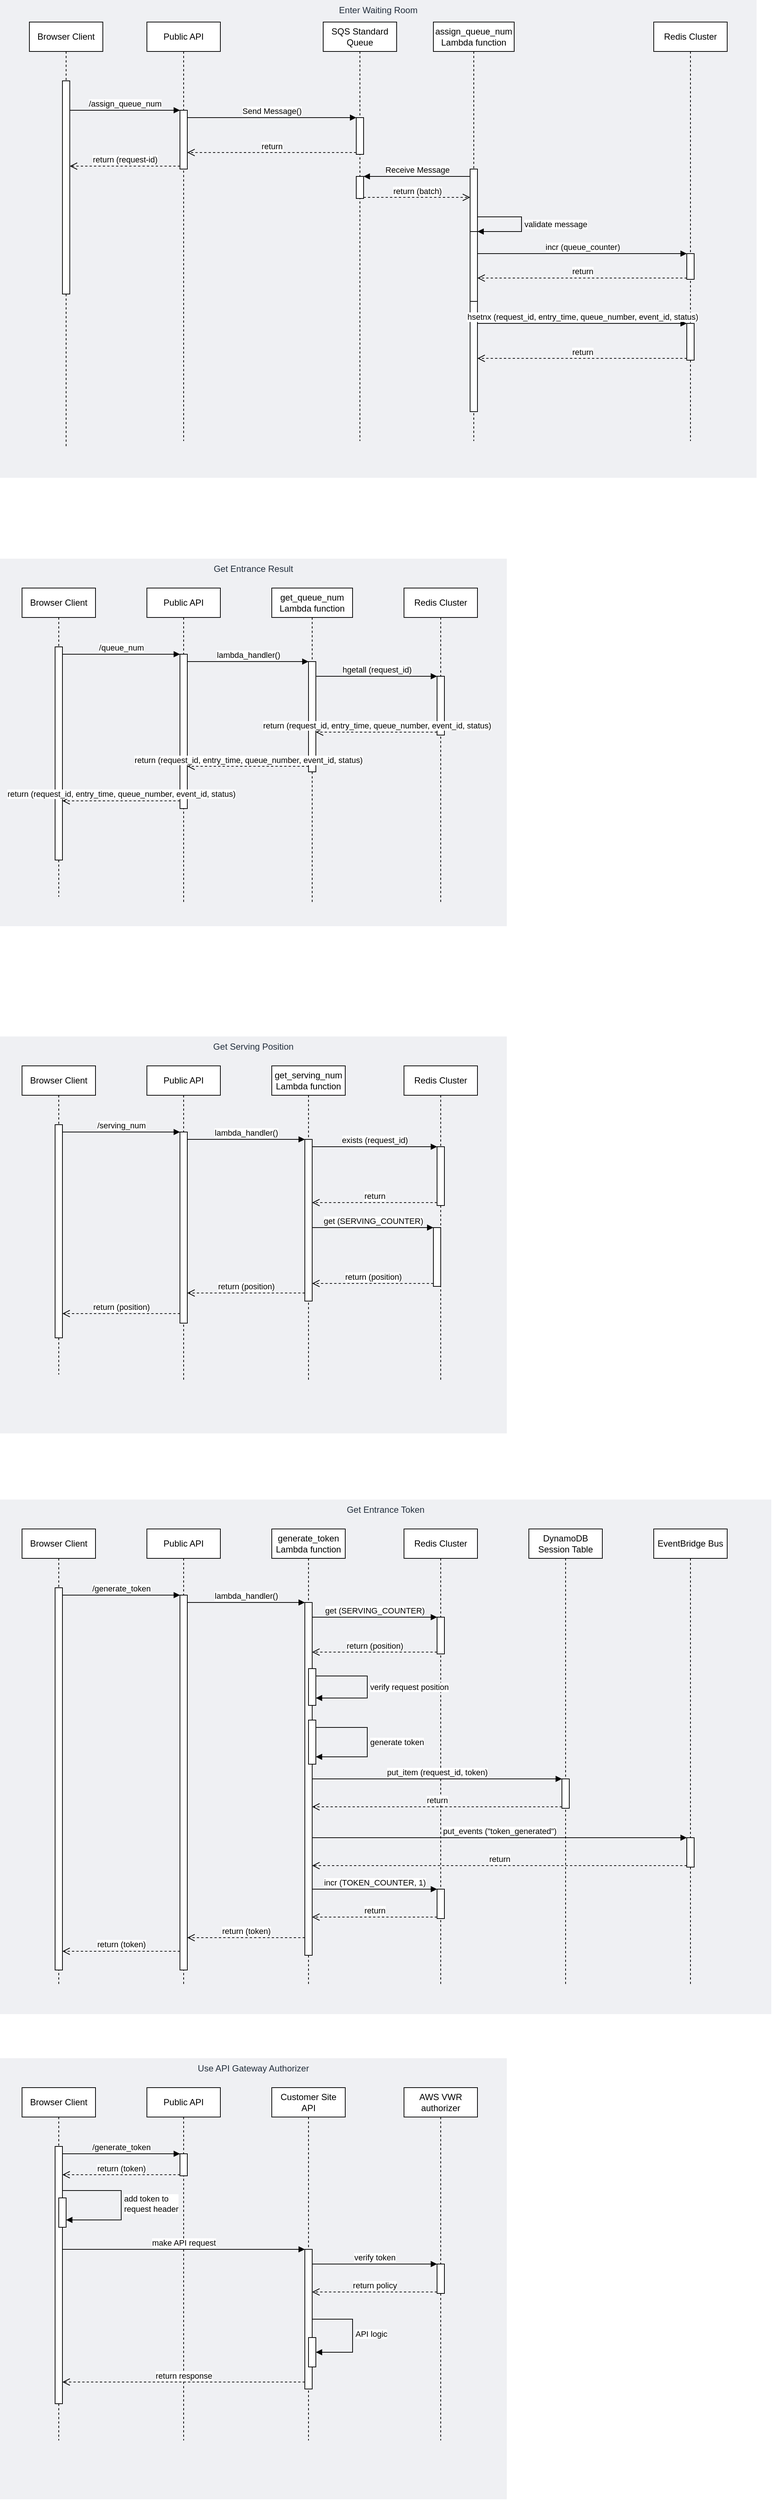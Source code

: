 <mxfile version="14.9.6" type="device"><diagram id="R5-ctAW1UdXHWbgoOjP0" name="Page-1"><mxGraphModel dx="1048" dy="731" grid="1" gridSize="10" guides="1" tooltips="1" connect="1" arrows="1" fold="1" page="1" pageScale="1" pageWidth="1100" pageHeight="850" math="0" shadow="0"><root><mxCell id="0"/><mxCell id="1" parent="0"/><mxCell id="pBiVOFSBVAib28ucBLMt-1" value="Enter Waiting Room" style="fillColor=#EFF0F3;strokeColor=none;dashed=0;verticalAlign=top;fontStyle=0;fontColor=#232F3D;" parent="1" vertex="1"><mxGeometry x="80" y="40" width="1030" height="650" as="geometry"/></mxCell><mxCell id="pBiVOFSBVAib28ucBLMt-2" value="Browser Client" style="shape=umlLifeline;perimeter=lifelinePerimeter;whiteSpace=wrap;html=1;container=1;collapsible=0;recursiveResize=0;outlineConnect=0;" parent="1" vertex="1"><mxGeometry x="120" y="70" width="100" height="580" as="geometry"/></mxCell><mxCell id="pBiVOFSBVAib28ucBLMt-6" value="" style="html=1;points=[];perimeter=orthogonalPerimeter;" parent="pBiVOFSBVAib28ucBLMt-2" vertex="1"><mxGeometry x="45" y="80" width="10" height="290" as="geometry"/></mxCell><mxCell id="pBiVOFSBVAib28ucBLMt-3" value="Public API" style="shape=umlLifeline;perimeter=lifelinePerimeter;whiteSpace=wrap;html=1;container=1;collapsible=0;recursiveResize=0;outlineConnect=0;" parent="1" vertex="1"><mxGeometry x="280" y="70" width="100" height="570" as="geometry"/></mxCell><mxCell id="pBiVOFSBVAib28ucBLMt-4" value="SQS Standard Queue" style="shape=umlLifeline;perimeter=lifelinePerimeter;whiteSpace=wrap;html=1;container=1;collapsible=0;recursiveResize=0;outlineConnect=0;" parent="1" vertex="1"><mxGeometry x="520" y="70" width="100" height="570" as="geometry"/></mxCell><mxCell id="pBiVOFSBVAib28ucBLMt-14" value="" style="html=1;points=[];perimeter=orthogonalPerimeter;" parent="pBiVOFSBVAib28ucBLMt-4" vertex="1"><mxGeometry x="45" y="130" width="10" height="50" as="geometry"/></mxCell><mxCell id="pBiVOFSBVAib28ucBLMt-17" value="" style="html=1;points=[];perimeter=orthogonalPerimeter;" parent="pBiVOFSBVAib28ucBLMt-4" vertex="1"><mxGeometry x="45" y="210" width="10" height="30" as="geometry"/></mxCell><mxCell id="pBiVOFSBVAib28ucBLMt-5" value="assign_queue_num Lambda function" style="shape=umlLifeline;perimeter=lifelinePerimeter;whiteSpace=wrap;html=1;container=1;collapsible=0;recursiveResize=0;outlineConnect=0;" parent="1" vertex="1"><mxGeometry x="670" y="70" width="110" height="570" as="geometry"/></mxCell><mxCell id="pBiVOFSBVAib28ucBLMt-20" value="" style="html=1;points=[];perimeter=orthogonalPerimeter;" parent="pBiVOFSBVAib28ucBLMt-5" vertex="1"><mxGeometry x="50" y="200" width="10" height="330" as="geometry"/></mxCell><mxCell id="pBiVOFSBVAib28ucBLMt-22" value="" style="html=1;points=[];perimeter=orthogonalPerimeter;" parent="pBiVOFSBVAib28ucBLMt-5" vertex="1"><mxGeometry x="50" y="285" width="10" height="95" as="geometry"/></mxCell><mxCell id="pBiVOFSBVAib28ucBLMt-23" value="validate message" style="edgeStyle=orthogonalEdgeStyle;html=1;align=left;spacingLeft=2;endArrow=block;rounded=0;entryX=1;entryY=0;" parent="pBiVOFSBVAib28ucBLMt-5" source="pBiVOFSBVAib28ucBLMt-20" target="pBiVOFSBVAib28ucBLMt-22" edge="1"><mxGeometry relative="1" as="geometry"><mxPoint x="85" y="265" as="sourcePoint"/><Array as="points"><mxPoint x="120" y="265"/><mxPoint x="120" y="285"/></Array></mxGeometry></mxCell><mxCell id="pBiVOFSBVAib28ucBLMt-8" value="" style="html=1;points=[];perimeter=orthogonalPerimeter;" parent="1" vertex="1"><mxGeometry x="325" y="190" width="10" height="80" as="geometry"/></mxCell><mxCell id="pBiVOFSBVAib28ucBLMt-9" value="/assign_queue_num" style="html=1;verticalAlign=bottom;endArrow=block;entryX=0;entryY=0;" parent="1" source="pBiVOFSBVAib28ucBLMt-6" target="pBiVOFSBVAib28ucBLMt-8" edge="1"><mxGeometry relative="1" as="geometry"><mxPoint x="250" y="180" as="sourcePoint"/></mxGeometry></mxCell><mxCell id="pBiVOFSBVAib28ucBLMt-10" value="return (request-id)" style="html=1;verticalAlign=bottom;endArrow=open;dashed=1;endSize=8;exitX=0;exitY=0.95;" parent="1" source="pBiVOFSBVAib28ucBLMt-8" target="pBiVOFSBVAib28ucBLMt-6" edge="1"><mxGeometry relative="1" as="geometry"><mxPoint x="190" y="266" as="targetPoint"/></mxGeometry></mxCell><mxCell id="pBiVOFSBVAib28ucBLMt-15" value="Send Message()" style="html=1;verticalAlign=bottom;endArrow=block;entryX=0;entryY=0;" parent="1" source="pBiVOFSBVAib28ucBLMt-8" target="pBiVOFSBVAib28ucBLMt-14" edge="1"><mxGeometry relative="1" as="geometry"><mxPoint x="410" y="200" as="sourcePoint"/></mxGeometry></mxCell><mxCell id="pBiVOFSBVAib28ucBLMt-16" value="return" style="html=1;verticalAlign=bottom;endArrow=open;dashed=1;endSize=8;exitX=0;exitY=0.95;" parent="1" source="pBiVOFSBVAib28ucBLMt-14" target="pBiVOFSBVAib28ucBLMt-8" edge="1"><mxGeometry relative="1" as="geometry"><mxPoint x="410" y="276" as="targetPoint"/></mxGeometry></mxCell><mxCell id="pBiVOFSBVAib28ucBLMt-18" value="Receive Message" style="html=1;verticalAlign=bottom;endArrow=block;entryX=1;entryY=0;" parent="1" source="pBiVOFSBVAib28ucBLMt-20" target="pBiVOFSBVAib28ucBLMt-17" edge="1"><mxGeometry relative="1" as="geometry"><mxPoint x="700" y="280" as="sourcePoint"/></mxGeometry></mxCell><mxCell id="pBiVOFSBVAib28ucBLMt-19" value="return (batch)" style="html=1;verticalAlign=bottom;endArrow=open;dashed=1;endSize=8;exitX=1;exitY=0.95;" parent="1" source="pBiVOFSBVAib28ucBLMt-17" target="pBiVOFSBVAib28ucBLMt-20" edge="1"><mxGeometry relative="1" as="geometry"><mxPoint x="700" y="337" as="targetPoint"/></mxGeometry></mxCell><mxCell id="pBiVOFSBVAib28ucBLMt-21" value="Redis Cluster" style="shape=umlLifeline;perimeter=lifelinePerimeter;whiteSpace=wrap;html=1;container=1;collapsible=0;recursiveResize=0;outlineConnect=0;" parent="1" vertex="1"><mxGeometry x="970" y="70" width="100" height="570" as="geometry"/></mxCell><mxCell id="pBiVOFSBVAib28ucBLMt-25" value="" style="html=1;points=[];perimeter=orthogonalPerimeter;" parent="pBiVOFSBVAib28ucBLMt-21" vertex="1"><mxGeometry x="45" y="315" width="10" height="35" as="geometry"/></mxCell><mxCell id="pBiVOFSBVAib28ucBLMt-29" value="" style="html=1;points=[];perimeter=orthogonalPerimeter;" parent="pBiVOFSBVAib28ucBLMt-21" vertex="1"><mxGeometry x="45" y="410" width="10" height="50" as="geometry"/></mxCell><mxCell id="pBiVOFSBVAib28ucBLMt-26" value="incr (queue_counter)" style="html=1;verticalAlign=bottom;endArrow=block;entryX=0;entryY=0;" parent="1" source="pBiVOFSBVAib28ucBLMt-22" target="pBiVOFSBVAib28ucBLMt-25" edge="1"><mxGeometry relative="1" as="geometry"><mxPoint x="830" y="385" as="sourcePoint"/></mxGeometry></mxCell><mxCell id="pBiVOFSBVAib28ucBLMt-27" value="return" style="html=1;verticalAlign=bottom;endArrow=open;dashed=1;endSize=8;exitX=0;exitY=0.95;" parent="1" source="pBiVOFSBVAib28ucBLMt-25" target="pBiVOFSBVAib28ucBLMt-22" edge="1"><mxGeometry relative="1" as="geometry"><mxPoint x="830" y="461" as="targetPoint"/></mxGeometry></mxCell><mxCell id="pBiVOFSBVAib28ucBLMt-30" value="hsetnx (request_id, entry_time, queue_number, event_id, status)" style="html=1;verticalAlign=bottom;endArrow=block;entryX=0;entryY=0;" parent="1" source="pBiVOFSBVAib28ucBLMt-20" target="pBiVOFSBVAib28ucBLMt-29" edge="1"><mxGeometry relative="1" as="geometry"><mxPoint x="830" y="480" as="sourcePoint"/></mxGeometry></mxCell><mxCell id="pBiVOFSBVAib28ucBLMt-31" value="return" style="html=1;verticalAlign=bottom;endArrow=open;dashed=1;endSize=8;exitX=0;exitY=0.95;" parent="1" source="pBiVOFSBVAib28ucBLMt-29" target="pBiVOFSBVAib28ucBLMt-20" edge="1"><mxGeometry relative="1" as="geometry"><mxPoint x="830" y="556" as="targetPoint"/></mxGeometry></mxCell><mxCell id="pBiVOFSBVAib28ucBLMt-32" value="Get Entrance Result" style="fillColor=#EFF0F3;strokeColor=none;dashed=0;verticalAlign=top;fontStyle=0;fontColor=#232F3D;" parent="1" vertex="1"><mxGeometry x="80" y="800" width="690" height="500" as="geometry"/></mxCell><mxCell id="pBiVOFSBVAib28ucBLMt-33" value="Browser Client" style="shape=umlLifeline;perimeter=lifelinePerimeter;whiteSpace=wrap;html=1;container=1;collapsible=0;recursiveResize=0;outlineConnect=0;" parent="1" vertex="1"><mxGeometry x="110" y="840" width="100" height="420" as="geometry"/></mxCell><mxCell id="pBiVOFSBVAib28ucBLMt-34" value="" style="html=1;points=[];perimeter=orthogonalPerimeter;" parent="pBiVOFSBVAib28ucBLMt-33" vertex="1"><mxGeometry x="45" y="80" width="10" height="290" as="geometry"/></mxCell><mxCell id="pBiVOFSBVAib28ucBLMt-37" value="Public API" style="shape=umlLifeline;perimeter=lifelinePerimeter;whiteSpace=wrap;html=1;container=1;collapsible=0;recursiveResize=0;outlineConnect=0;" parent="1" vertex="1"><mxGeometry x="280" y="840" width="100" height="430" as="geometry"/></mxCell><mxCell id="pBiVOFSBVAib28ucBLMt-45" value="" style="html=1;points=[];perimeter=orthogonalPerimeter;" parent="pBiVOFSBVAib28ucBLMt-37" vertex="1"><mxGeometry x="45" y="90" width="10" height="210" as="geometry"/></mxCell><mxCell id="pBiVOFSBVAib28ucBLMt-38" value="get_queue_num Lambda function" style="shape=umlLifeline;perimeter=lifelinePerimeter;whiteSpace=wrap;html=1;container=1;collapsible=0;recursiveResize=0;outlineConnect=0;" parent="1" vertex="1"><mxGeometry x="450" y="840" width="110" height="430" as="geometry"/></mxCell><mxCell id="pBiVOFSBVAib28ucBLMt-48" value="" style="html=1;points=[];perimeter=orthogonalPerimeter;" parent="pBiVOFSBVAib28ucBLMt-38" vertex="1"><mxGeometry x="50" y="100" width="10" height="150" as="geometry"/></mxCell><mxCell id="pBiVOFSBVAib28ucBLMt-42" value="Redis Cluster" style="shape=umlLifeline;perimeter=lifelinePerimeter;whiteSpace=wrap;html=1;container=1;collapsible=0;recursiveResize=0;outlineConnect=0;" parent="1" vertex="1"><mxGeometry x="630" y="840" width="100" height="430" as="geometry"/></mxCell><mxCell id="pBiVOFSBVAib28ucBLMt-51" value="" style="html=1;points=[];perimeter=orthogonalPerimeter;" parent="pBiVOFSBVAib28ucBLMt-42" vertex="1"><mxGeometry x="45" y="120" width="10" height="80" as="geometry"/></mxCell><mxCell id="pBiVOFSBVAib28ucBLMt-46" value="/queue_num" style="html=1;verticalAlign=bottom;endArrow=block;entryX=0;entryY=0;" parent="1" source="pBiVOFSBVAib28ucBLMt-34" target="pBiVOFSBVAib28ucBLMt-45" edge="1"><mxGeometry relative="1" as="geometry"><mxPoint x="220" y="930" as="sourcePoint"/></mxGeometry></mxCell><mxCell id="pBiVOFSBVAib28ucBLMt-47" value="return&amp;nbsp;(request_id, entry_time, queue_number, event_id, status)" style="html=1;verticalAlign=bottom;endArrow=open;dashed=1;endSize=8;exitX=0;exitY=0.95;" parent="1" source="pBiVOFSBVAib28ucBLMt-45" target="pBiVOFSBVAib28ucBLMt-34" edge="1"><mxGeometry relative="1" as="geometry"><mxPoint x="220" y="1006" as="targetPoint"/></mxGeometry></mxCell><mxCell id="pBiVOFSBVAib28ucBLMt-49" value="lambda_handler()" style="html=1;verticalAlign=bottom;endArrow=block;entryX=0;entryY=0;" parent="1" source="pBiVOFSBVAib28ucBLMt-45" target="pBiVOFSBVAib28ucBLMt-48" edge="1"><mxGeometry relative="1" as="geometry"><mxPoint x="370" y="940" as="sourcePoint"/></mxGeometry></mxCell><mxCell id="pBiVOFSBVAib28ucBLMt-50" value="return&amp;nbsp;(request_id, entry_time, queue_number, event_id, status)" style="html=1;verticalAlign=bottom;endArrow=open;dashed=1;endSize=8;exitX=0;exitY=0.95;" parent="1" source="pBiVOFSBVAib28ucBLMt-48" target="pBiVOFSBVAib28ucBLMt-45" edge="1"><mxGeometry relative="1" as="geometry"><mxPoint x="370" y="1016" as="targetPoint"/></mxGeometry></mxCell><mxCell id="pBiVOFSBVAib28ucBLMt-52" value="hgetall (request_id)" style="html=1;verticalAlign=bottom;endArrow=block;entryX=0;entryY=0;" parent="1" source="pBiVOFSBVAib28ucBLMt-48" target="pBiVOFSBVAib28ucBLMt-51" edge="1"><mxGeometry relative="1" as="geometry"><mxPoint x="570" y="970" as="sourcePoint"/></mxGeometry></mxCell><mxCell id="pBiVOFSBVAib28ucBLMt-53" value="return&amp;nbsp;(request_id, entry_time, queue_number, event_id, status)" style="html=1;verticalAlign=bottom;endArrow=open;dashed=1;endSize=8;exitX=0;exitY=0.95;" parent="1" source="pBiVOFSBVAib28ucBLMt-51" target="pBiVOFSBVAib28ucBLMt-48" edge="1"><mxGeometry relative="1" as="geometry"><mxPoint x="570" y="1046" as="targetPoint"/></mxGeometry></mxCell><mxCell id="pBiVOFSBVAib28ucBLMt-55" value="Get Serving Position" style="fillColor=#EFF0F3;strokeColor=none;dashed=0;verticalAlign=top;fontStyle=0;fontColor=#232F3D;" parent="1" vertex="1"><mxGeometry x="80" y="1450" width="690" height="540" as="geometry"/></mxCell><mxCell id="pBiVOFSBVAib28ucBLMt-56" value="Browser Client" style="shape=umlLifeline;perimeter=lifelinePerimeter;whiteSpace=wrap;html=1;container=1;collapsible=0;recursiveResize=0;outlineConnect=0;" parent="1" vertex="1"><mxGeometry x="110" y="1490" width="100" height="420" as="geometry"/></mxCell><mxCell id="pBiVOFSBVAib28ucBLMt-57" value="" style="html=1;points=[];perimeter=orthogonalPerimeter;" parent="pBiVOFSBVAib28ucBLMt-56" vertex="1"><mxGeometry x="45" y="80" width="10" height="290" as="geometry"/></mxCell><mxCell id="pBiVOFSBVAib28ucBLMt-58" value="Public API" style="shape=umlLifeline;perimeter=lifelinePerimeter;whiteSpace=wrap;html=1;container=1;collapsible=0;recursiveResize=0;outlineConnect=0;" parent="1" vertex="1"><mxGeometry x="280" y="1490" width="100" height="430" as="geometry"/></mxCell><mxCell id="pBiVOFSBVAib28ucBLMt-59" value="" style="html=1;points=[];perimeter=orthogonalPerimeter;" parent="pBiVOFSBVAib28ucBLMt-58" vertex="1"><mxGeometry x="45" y="90" width="10" height="260" as="geometry"/></mxCell><mxCell id="pBiVOFSBVAib28ucBLMt-60" value="get_serving_num Lambda function" style="shape=umlLifeline;perimeter=lifelinePerimeter;whiteSpace=wrap;html=1;container=1;collapsible=0;recursiveResize=0;outlineConnect=0;" parent="1" vertex="1"><mxGeometry x="450" y="1490" width="100" height="430" as="geometry"/></mxCell><mxCell id="pBiVOFSBVAib28ucBLMt-61" value="" style="html=1;points=[];perimeter=orthogonalPerimeter;" parent="pBiVOFSBVAib28ucBLMt-60" vertex="1"><mxGeometry x="45" y="100" width="10" height="220" as="geometry"/></mxCell><mxCell id="pBiVOFSBVAib28ucBLMt-62" value="Redis Cluster" style="shape=umlLifeline;perimeter=lifelinePerimeter;whiteSpace=wrap;html=1;container=1;collapsible=0;recursiveResize=0;outlineConnect=0;" parent="1" vertex="1"><mxGeometry x="630" y="1490" width="100" height="430" as="geometry"/></mxCell><mxCell id="pBiVOFSBVAib28ucBLMt-63" value="" style="html=1;points=[];perimeter=orthogonalPerimeter;" parent="pBiVOFSBVAib28ucBLMt-62" vertex="1"><mxGeometry x="40" y="220" width="10" height="80" as="geometry"/></mxCell><mxCell id="pBiVOFSBVAib28ucBLMt-88" value="" style="html=1;points=[];perimeter=orthogonalPerimeter;" parent="pBiVOFSBVAib28ucBLMt-62" vertex="1"><mxGeometry x="45" y="110" width="10" height="80" as="geometry"/></mxCell><mxCell id="pBiVOFSBVAib28ucBLMt-64" value="/serving_num" style="html=1;verticalAlign=bottom;endArrow=block;entryX=0;entryY=0;" parent="1" source="pBiVOFSBVAib28ucBLMt-57" target="pBiVOFSBVAib28ucBLMt-59" edge="1"><mxGeometry relative="1" as="geometry"><mxPoint x="220" y="1580" as="sourcePoint"/></mxGeometry></mxCell><mxCell id="pBiVOFSBVAib28ucBLMt-65" value="return (position)" style="html=1;verticalAlign=bottom;endArrow=open;dashed=1;endSize=8;exitX=0;exitY=0.95;" parent="1" source="pBiVOFSBVAib28ucBLMt-59" target="pBiVOFSBVAib28ucBLMt-57" edge="1"><mxGeometry relative="1" as="geometry"><mxPoint x="220" y="1656" as="targetPoint"/></mxGeometry></mxCell><mxCell id="pBiVOFSBVAib28ucBLMt-66" value="lambda_handler()" style="html=1;verticalAlign=bottom;endArrow=block;entryX=0;entryY=0;" parent="1" source="pBiVOFSBVAib28ucBLMt-59" target="pBiVOFSBVAib28ucBLMt-61" edge="1"><mxGeometry relative="1" as="geometry"><mxPoint x="370" y="1590" as="sourcePoint"/></mxGeometry></mxCell><mxCell id="pBiVOFSBVAib28ucBLMt-67" value="return (position)" style="html=1;verticalAlign=bottom;endArrow=open;dashed=1;endSize=8;exitX=0;exitY=0.95;" parent="1" source="pBiVOFSBVAib28ucBLMt-61" target="pBiVOFSBVAib28ucBLMt-59" edge="1"><mxGeometry relative="1" as="geometry"><mxPoint x="370" y="1666" as="targetPoint"/></mxGeometry></mxCell><mxCell id="pBiVOFSBVAib28ucBLMt-68" value="get (SERVING_COUNTER)" style="html=1;verticalAlign=bottom;endArrow=block;entryX=0;entryY=0;" parent="1" source="pBiVOFSBVAib28ucBLMt-61" target="pBiVOFSBVAib28ucBLMt-63" edge="1"><mxGeometry relative="1" as="geometry"><mxPoint x="570" y="1620" as="sourcePoint"/></mxGeometry></mxCell><mxCell id="pBiVOFSBVAib28ucBLMt-69" value="return (position)" style="html=1;verticalAlign=bottom;endArrow=open;dashed=1;endSize=8;exitX=0;exitY=0.95;" parent="1" source="pBiVOFSBVAib28ucBLMt-63" target="pBiVOFSBVAib28ucBLMt-61" edge="1"><mxGeometry relative="1" as="geometry"><mxPoint x="570" y="1696" as="targetPoint"/></mxGeometry></mxCell><mxCell id="pBiVOFSBVAib28ucBLMt-70" value="Get Entrance Token" style="fillColor=#EFF0F3;strokeColor=none;dashed=0;verticalAlign=top;fontStyle=0;fontColor=#232F3D;" parent="1" vertex="1"><mxGeometry x="80" y="2080" width="1050" height="700" as="geometry"/></mxCell><mxCell id="pBiVOFSBVAib28ucBLMt-71" value="Browser Client" style="shape=umlLifeline;perimeter=lifelinePerimeter;whiteSpace=wrap;html=1;container=1;collapsible=0;recursiveResize=0;outlineConnect=0;" parent="1" vertex="1"><mxGeometry x="110" y="2120" width="100" height="620" as="geometry"/></mxCell><mxCell id="pBiVOFSBVAib28ucBLMt-72" value="" style="html=1;points=[];perimeter=orthogonalPerimeter;" parent="pBiVOFSBVAib28ucBLMt-71" vertex="1"><mxGeometry x="45" y="80" width="10" height="520" as="geometry"/></mxCell><mxCell id="pBiVOFSBVAib28ucBLMt-73" value="Public API" style="shape=umlLifeline;perimeter=lifelinePerimeter;whiteSpace=wrap;html=1;container=1;collapsible=0;recursiveResize=0;outlineConnect=0;" parent="1" vertex="1"><mxGeometry x="280" y="2120" width="100" height="620" as="geometry"/></mxCell><mxCell id="pBiVOFSBVAib28ucBLMt-74" value="" style="html=1;points=[];perimeter=orthogonalPerimeter;" parent="pBiVOFSBVAib28ucBLMt-73" vertex="1"><mxGeometry x="45" y="90" width="10" height="510" as="geometry"/></mxCell><mxCell id="pBiVOFSBVAib28ucBLMt-75" value="generate_token Lambda function" style="shape=umlLifeline;perimeter=lifelinePerimeter;whiteSpace=wrap;html=1;container=1;collapsible=0;recursiveResize=0;outlineConnect=0;" parent="1" vertex="1"><mxGeometry x="450" y="2120" width="100" height="620" as="geometry"/></mxCell><mxCell id="pBiVOFSBVAib28ucBLMt-76" value="" style="html=1;points=[];perimeter=orthogonalPerimeter;" parent="pBiVOFSBVAib28ucBLMt-75" vertex="1"><mxGeometry x="45" y="100" width="10" height="480" as="geometry"/></mxCell><mxCell id="pBiVOFSBVAib28ucBLMt-77" value="Redis Cluster" style="shape=umlLifeline;perimeter=lifelinePerimeter;whiteSpace=wrap;html=1;container=1;collapsible=0;recursiveResize=0;outlineConnect=0;" parent="1" vertex="1"><mxGeometry x="630" y="2120" width="100" height="620" as="geometry"/></mxCell><mxCell id="pBiVOFSBVAib28ucBLMt-78" value="" style="html=1;points=[];perimeter=orthogonalPerimeter;" parent="pBiVOFSBVAib28ucBLMt-77" vertex="1"><mxGeometry x="45" y="120" width="10" height="50" as="geometry"/></mxCell><mxCell id="1d7tvZN0offR3pH7Wxo2-17" value="" style="html=1;points=[];perimeter=orthogonalPerimeter;" parent="pBiVOFSBVAib28ucBLMt-77" vertex="1"><mxGeometry x="45" y="490" width="10" height="40" as="geometry"/></mxCell><mxCell id="pBiVOFSBVAib28ucBLMt-79" value="/generate_token" style="html=1;verticalAlign=bottom;endArrow=block;entryX=0;entryY=0;" parent="1" source="pBiVOFSBVAib28ucBLMt-72" target="pBiVOFSBVAib28ucBLMt-74" edge="1"><mxGeometry relative="1" as="geometry"><mxPoint x="220" y="2210" as="sourcePoint"/></mxGeometry></mxCell><mxCell id="pBiVOFSBVAib28ucBLMt-80" value="return (token)" style="html=1;verticalAlign=bottom;endArrow=open;dashed=1;endSize=8;exitX=0;exitY=0.95;" parent="1" source="pBiVOFSBVAib28ucBLMt-74" target="pBiVOFSBVAib28ucBLMt-72" edge="1"><mxGeometry relative="1" as="geometry"><mxPoint x="220" y="2286" as="targetPoint"/></mxGeometry></mxCell><mxCell id="pBiVOFSBVAib28ucBLMt-81" value="lambda_handler()" style="html=1;verticalAlign=bottom;endArrow=block;entryX=0;entryY=0;" parent="1" source="pBiVOFSBVAib28ucBLMt-74" target="pBiVOFSBVAib28ucBLMt-76" edge="1"><mxGeometry relative="1" as="geometry"><mxPoint x="370" y="2220" as="sourcePoint"/></mxGeometry></mxCell><mxCell id="pBiVOFSBVAib28ucBLMt-82" value="return (token)" style="html=1;verticalAlign=bottom;endArrow=open;dashed=1;endSize=8;exitX=0;exitY=0.95;" parent="1" source="pBiVOFSBVAib28ucBLMt-76" target="pBiVOFSBVAib28ucBLMt-74" edge="1"><mxGeometry relative="1" as="geometry"><mxPoint x="370" y="2296" as="targetPoint"/></mxGeometry></mxCell><mxCell id="pBiVOFSBVAib28ucBLMt-83" value="get (SERVING_COUNTER)" style="html=1;verticalAlign=bottom;endArrow=block;entryX=0;entryY=0;" parent="1" source="pBiVOFSBVAib28ucBLMt-76" target="pBiVOFSBVAib28ucBLMt-78" edge="1"><mxGeometry relative="1" as="geometry"><mxPoint x="570" y="2250" as="sourcePoint"/></mxGeometry></mxCell><mxCell id="pBiVOFSBVAib28ucBLMt-84" value="return (position)" style="html=1;verticalAlign=bottom;endArrow=open;dashed=1;endSize=8;exitX=0;exitY=0.95;" parent="1" source="pBiVOFSBVAib28ucBLMt-78" target="pBiVOFSBVAib28ucBLMt-76" edge="1"><mxGeometry relative="1" as="geometry"><mxPoint x="570" y="2326" as="targetPoint"/></mxGeometry></mxCell><mxCell id="pBiVOFSBVAib28ucBLMt-89" value="exists (request_id)" style="html=1;verticalAlign=bottom;endArrow=block;entryX=0;entryY=0;" parent="1" source="pBiVOFSBVAib28ucBLMt-61" target="pBiVOFSBVAib28ucBLMt-88" edge="1"><mxGeometry relative="1" as="geometry"><mxPoint x="550" y="1600" as="sourcePoint"/></mxGeometry></mxCell><mxCell id="pBiVOFSBVAib28ucBLMt-90" value="return" style="html=1;verticalAlign=bottom;endArrow=open;dashed=1;endSize=8;exitX=0;exitY=0.95;" parent="1" source="pBiVOFSBVAib28ucBLMt-88" target="pBiVOFSBVAib28ucBLMt-61" edge="1"><mxGeometry relative="1" as="geometry"><mxPoint x="550" y="1676" as="targetPoint"/></mxGeometry></mxCell><mxCell id="pBiVOFSBVAib28ucBLMt-91" value="DynamoDB Session Table" style="shape=umlLifeline;perimeter=lifelinePerimeter;whiteSpace=wrap;html=1;container=1;collapsible=0;recursiveResize=0;outlineConnect=0;" parent="1" vertex="1"><mxGeometry x="800" y="2120" width="100" height="620" as="geometry"/></mxCell><mxCell id="1d7tvZN0offR3pH7Wxo2-3" value="" style="html=1;points=[];perimeter=orthogonalPerimeter;" parent="1" vertex="1"><mxGeometry x="500" y="2380" width="10" height="60" as="geometry"/></mxCell><mxCell id="1d7tvZN0offR3pH7Wxo2-4" value="generate token" style="edgeStyle=orthogonalEdgeStyle;html=1;align=left;spacingLeft=2;endArrow=block;rounded=0;" parent="1" source="1d7tvZN0offR3pH7Wxo2-3" target="1d7tvZN0offR3pH7Wxo2-3" edge="1"><mxGeometry relative="1" as="geometry"><mxPoint x="505" y="2430" as="sourcePoint"/><Array as="points"><mxPoint x="580" y="2390"/><mxPoint x="580" y="2430"/></Array></mxGeometry></mxCell><mxCell id="1d7tvZN0offR3pH7Wxo2-5" value="" style="html=1;points=[];perimeter=orthogonalPerimeter;" parent="1" vertex="1"><mxGeometry x="500" y="2310" width="10" height="50" as="geometry"/></mxCell><mxCell id="1d7tvZN0offR3pH7Wxo2-6" value="verify request position" style="edgeStyle=orthogonalEdgeStyle;html=1;align=left;spacingLeft=2;endArrow=block;rounded=0;" parent="1" source="1d7tvZN0offR3pH7Wxo2-5" target="1d7tvZN0offR3pH7Wxo2-5" edge="1"><mxGeometry relative="1" as="geometry"><mxPoint x="505" y="2330" as="sourcePoint"/><Array as="points"><mxPoint x="580" y="2320"/><mxPoint x="580" y="2350"/></Array></mxGeometry></mxCell><mxCell id="1d7tvZN0offR3pH7Wxo2-7" value="EventBridge Bus" style="shape=umlLifeline;perimeter=lifelinePerimeter;whiteSpace=wrap;html=1;container=1;collapsible=0;recursiveResize=0;outlineConnect=0;" parent="1" vertex="1"><mxGeometry x="970" y="2120" width="100" height="620" as="geometry"/></mxCell><mxCell id="1d7tvZN0offR3pH7Wxo2-11" value="" style="html=1;points=[];perimeter=orthogonalPerimeter;" parent="1" vertex="1"><mxGeometry x="845" y="2460" width="10" height="40" as="geometry"/></mxCell><mxCell id="1d7tvZN0offR3pH7Wxo2-12" value="put_item (request_id, token)" style="html=1;verticalAlign=bottom;endArrow=block;entryX=0;entryY=0;" parent="1" source="pBiVOFSBVAib28ucBLMt-76" target="1d7tvZN0offR3pH7Wxo2-11" edge="1"><mxGeometry relative="1" as="geometry"><mxPoint x="760" y="2460" as="sourcePoint"/></mxGeometry></mxCell><mxCell id="1d7tvZN0offR3pH7Wxo2-13" value="return" style="html=1;verticalAlign=bottom;endArrow=open;dashed=1;endSize=8;exitX=0;exitY=0.95;" parent="1" source="1d7tvZN0offR3pH7Wxo2-11" target="pBiVOFSBVAib28ucBLMt-76" edge="1"><mxGeometry relative="1" as="geometry"><mxPoint x="760" y="2536" as="targetPoint"/></mxGeometry></mxCell><mxCell id="1d7tvZN0offR3pH7Wxo2-14" value="" style="html=1;points=[];perimeter=orthogonalPerimeter;" parent="1" vertex="1"><mxGeometry x="1015" y="2540" width="10" height="40" as="geometry"/></mxCell><mxCell id="1d7tvZN0offR3pH7Wxo2-15" value="put_events (&quot;token_generated&quot;)" style="html=1;verticalAlign=bottom;endArrow=block;entryX=0;entryY=0;" parent="1" source="pBiVOFSBVAib28ucBLMt-76" target="1d7tvZN0offR3pH7Wxo2-14" edge="1"><mxGeometry relative="1" as="geometry"><mxPoint x="700" y="2540" as="sourcePoint"/></mxGeometry></mxCell><mxCell id="1d7tvZN0offR3pH7Wxo2-16" value="return" style="html=1;verticalAlign=bottom;endArrow=open;dashed=1;endSize=8;exitX=0;exitY=0.95;" parent="1" source="1d7tvZN0offR3pH7Wxo2-14" target="pBiVOFSBVAib28ucBLMt-76" edge="1"><mxGeometry relative="1" as="geometry"><mxPoint x="700" y="2616" as="targetPoint"/></mxGeometry></mxCell><mxCell id="1d7tvZN0offR3pH7Wxo2-18" value="incr (TOKEN_COUNTER, 1)" style="html=1;verticalAlign=bottom;endArrow=block;entryX=0;entryY=0;" parent="1" source="pBiVOFSBVAib28ucBLMt-76" target="1d7tvZN0offR3pH7Wxo2-17" edge="1"><mxGeometry relative="1" as="geometry"><mxPoint x="530" y="2610" as="sourcePoint"/></mxGeometry></mxCell><mxCell id="1d7tvZN0offR3pH7Wxo2-19" value="return" style="html=1;verticalAlign=bottom;endArrow=open;dashed=1;endSize=8;exitX=0;exitY=0.95;" parent="1" source="1d7tvZN0offR3pH7Wxo2-17" target="pBiVOFSBVAib28ucBLMt-76" edge="1"><mxGeometry relative="1" as="geometry"><mxPoint x="530" y="2648" as="targetPoint"/></mxGeometry></mxCell><mxCell id="1d7tvZN0offR3pH7Wxo2-21" value="Use API Gateway Authorizer" style="fillColor=#EFF0F3;strokeColor=none;dashed=0;verticalAlign=top;fontStyle=0;fontColor=#232F3D;" parent="1" vertex="1"><mxGeometry x="80" y="2840" width="690" height="600" as="geometry"/></mxCell><mxCell id="1d7tvZN0offR3pH7Wxo2-22" value="Browser Client" style="shape=umlLifeline;perimeter=lifelinePerimeter;whiteSpace=wrap;html=1;container=1;collapsible=0;recursiveResize=0;outlineConnect=0;" parent="1" vertex="1"><mxGeometry x="110" y="2880" width="100" height="480" as="geometry"/></mxCell><mxCell id="1d7tvZN0offR3pH7Wxo2-23" value="" style="html=1;points=[];perimeter=orthogonalPerimeter;" parent="1d7tvZN0offR3pH7Wxo2-22" vertex="1"><mxGeometry x="45" y="80" width="10" height="350" as="geometry"/></mxCell><mxCell id="1d7tvZN0offR3pH7Wxo2-24" value="Public API" style="shape=umlLifeline;perimeter=lifelinePerimeter;whiteSpace=wrap;html=1;container=1;collapsible=0;recursiveResize=0;outlineConnect=0;" parent="1" vertex="1"><mxGeometry x="280" y="2880" width="100" height="480" as="geometry"/></mxCell><mxCell id="1d7tvZN0offR3pH7Wxo2-25" value="" style="html=1;points=[];perimeter=orthogonalPerimeter;" parent="1d7tvZN0offR3pH7Wxo2-24" vertex="1"><mxGeometry x="45" y="90" width="10" height="30" as="geometry"/></mxCell><mxCell id="1d7tvZN0offR3pH7Wxo2-26" value="Customer Site API" style="shape=umlLifeline;perimeter=lifelinePerimeter;whiteSpace=wrap;html=1;container=1;collapsible=0;recursiveResize=0;outlineConnect=0;" parent="1" vertex="1"><mxGeometry x="450" y="2880" width="100" height="480" as="geometry"/></mxCell><mxCell id="1d7tvZN0offR3pH7Wxo2-28" value="AWS VWR authorizer" style="shape=umlLifeline;perimeter=lifelinePerimeter;whiteSpace=wrap;html=1;container=1;collapsible=0;recursiveResize=0;outlineConnect=0;" parent="1" vertex="1"><mxGeometry x="630" y="2880" width="100" height="480" as="geometry"/></mxCell><mxCell id="1d7tvZN0offR3pH7Wxo2-31" value="/generate_token" style="html=1;verticalAlign=bottom;endArrow=block;entryX=0;entryY=0;" parent="1" source="1d7tvZN0offR3pH7Wxo2-23" target="1d7tvZN0offR3pH7Wxo2-25" edge="1"><mxGeometry relative="1" as="geometry"><mxPoint x="220" y="2970" as="sourcePoint"/></mxGeometry></mxCell><mxCell id="1d7tvZN0offR3pH7Wxo2-32" value="return (token)" style="html=1;verticalAlign=bottom;endArrow=open;dashed=1;endSize=8;exitX=0;exitY=0.95;" parent="1" source="1d7tvZN0offR3pH7Wxo2-25" target="1d7tvZN0offR3pH7Wxo2-23" edge="1"><mxGeometry relative="1" as="geometry"><mxPoint x="220" y="3046" as="targetPoint"/><Array as="points"/></mxGeometry></mxCell><mxCell id="1d7tvZN0offR3pH7Wxo2-51" value="" style="html=1;points=[];perimeter=orthogonalPerimeter;" parent="1" vertex="1"><mxGeometry x="160" y="3030" width="10" height="40" as="geometry"/></mxCell><mxCell id="1d7tvZN0offR3pH7Wxo2-52" value="add token to&lt;br&gt;request header" style="edgeStyle=orthogonalEdgeStyle;html=1;align=left;spacingLeft=2;endArrow=block;rounded=0;" parent="1" source="1d7tvZN0offR3pH7Wxo2-23" target="1d7tvZN0offR3pH7Wxo2-51" edge="1"><mxGeometry relative="1" as="geometry"><mxPoint x="215" y="3040" as="sourcePoint"/><Array as="points"><mxPoint x="245" y="3020"/><mxPoint x="245" y="3060"/></Array></mxGeometry></mxCell><mxCell id="1d7tvZN0offR3pH7Wxo2-53" value="" style="html=1;points=[];perimeter=orthogonalPerimeter;" parent="1" vertex="1"><mxGeometry x="495" y="3100" width="10" height="190" as="geometry"/></mxCell><mxCell id="1d7tvZN0offR3pH7Wxo2-54" value="make API request" style="html=1;verticalAlign=bottom;endArrow=block;entryX=0;entryY=0;" parent="1" source="1d7tvZN0offR3pH7Wxo2-23" target="1d7tvZN0offR3pH7Wxo2-53" edge="1"><mxGeometry relative="1" as="geometry"><mxPoint x="400" y="3100" as="sourcePoint"/></mxGeometry></mxCell><mxCell id="1d7tvZN0offR3pH7Wxo2-55" value="return response" style="html=1;verticalAlign=bottom;endArrow=open;dashed=1;endSize=8;exitX=0;exitY=0.95;" parent="1" source="1d7tvZN0offR3pH7Wxo2-53" target="1d7tvZN0offR3pH7Wxo2-23" edge="1"><mxGeometry relative="1" as="geometry"><mxPoint x="230" y="3170" as="targetPoint"/></mxGeometry></mxCell><mxCell id="1d7tvZN0offR3pH7Wxo2-56" value="" style="html=1;points=[];perimeter=orthogonalPerimeter;" parent="1" vertex="1"><mxGeometry x="675" y="3120" width="10" height="40" as="geometry"/></mxCell><mxCell id="1d7tvZN0offR3pH7Wxo2-57" value="verify token" style="html=1;verticalAlign=bottom;endArrow=block;entryX=0;entryY=0;" parent="1" source="1d7tvZN0offR3pH7Wxo2-53" target="1d7tvZN0offR3pH7Wxo2-56" edge="1"><mxGeometry relative="1" as="geometry"><mxPoint x="600" y="3120" as="sourcePoint"/></mxGeometry></mxCell><mxCell id="1d7tvZN0offR3pH7Wxo2-58" value="return policy" style="html=1;verticalAlign=bottom;endArrow=open;dashed=1;endSize=8;exitX=0;exitY=0.95;" parent="1" source="1d7tvZN0offR3pH7Wxo2-56" target="1d7tvZN0offR3pH7Wxo2-53" edge="1"><mxGeometry relative="1" as="geometry"><mxPoint x="600" y="3196" as="targetPoint"/></mxGeometry></mxCell><mxCell id="1d7tvZN0offR3pH7Wxo2-59" value="" style="html=1;points=[];perimeter=orthogonalPerimeter;" parent="1" vertex="1"><mxGeometry x="500" y="3220" width="10" height="40" as="geometry"/></mxCell><mxCell id="1d7tvZN0offR3pH7Wxo2-60" value="API logic" style="edgeStyle=orthogonalEdgeStyle;html=1;align=left;spacingLeft=2;endArrow=block;rounded=0;" parent="1" source="1d7tvZN0offR3pH7Wxo2-53" target="1d7tvZN0offR3pH7Wxo2-59" edge="1"><mxGeometry relative="1" as="geometry"><mxPoint x="530" y="3195" as="sourcePoint"/><Array as="points"><mxPoint x="560" y="3195"/><mxPoint x="560" y="3240"/></Array></mxGeometry></mxCell></root></mxGraphModel></diagram></mxfile>